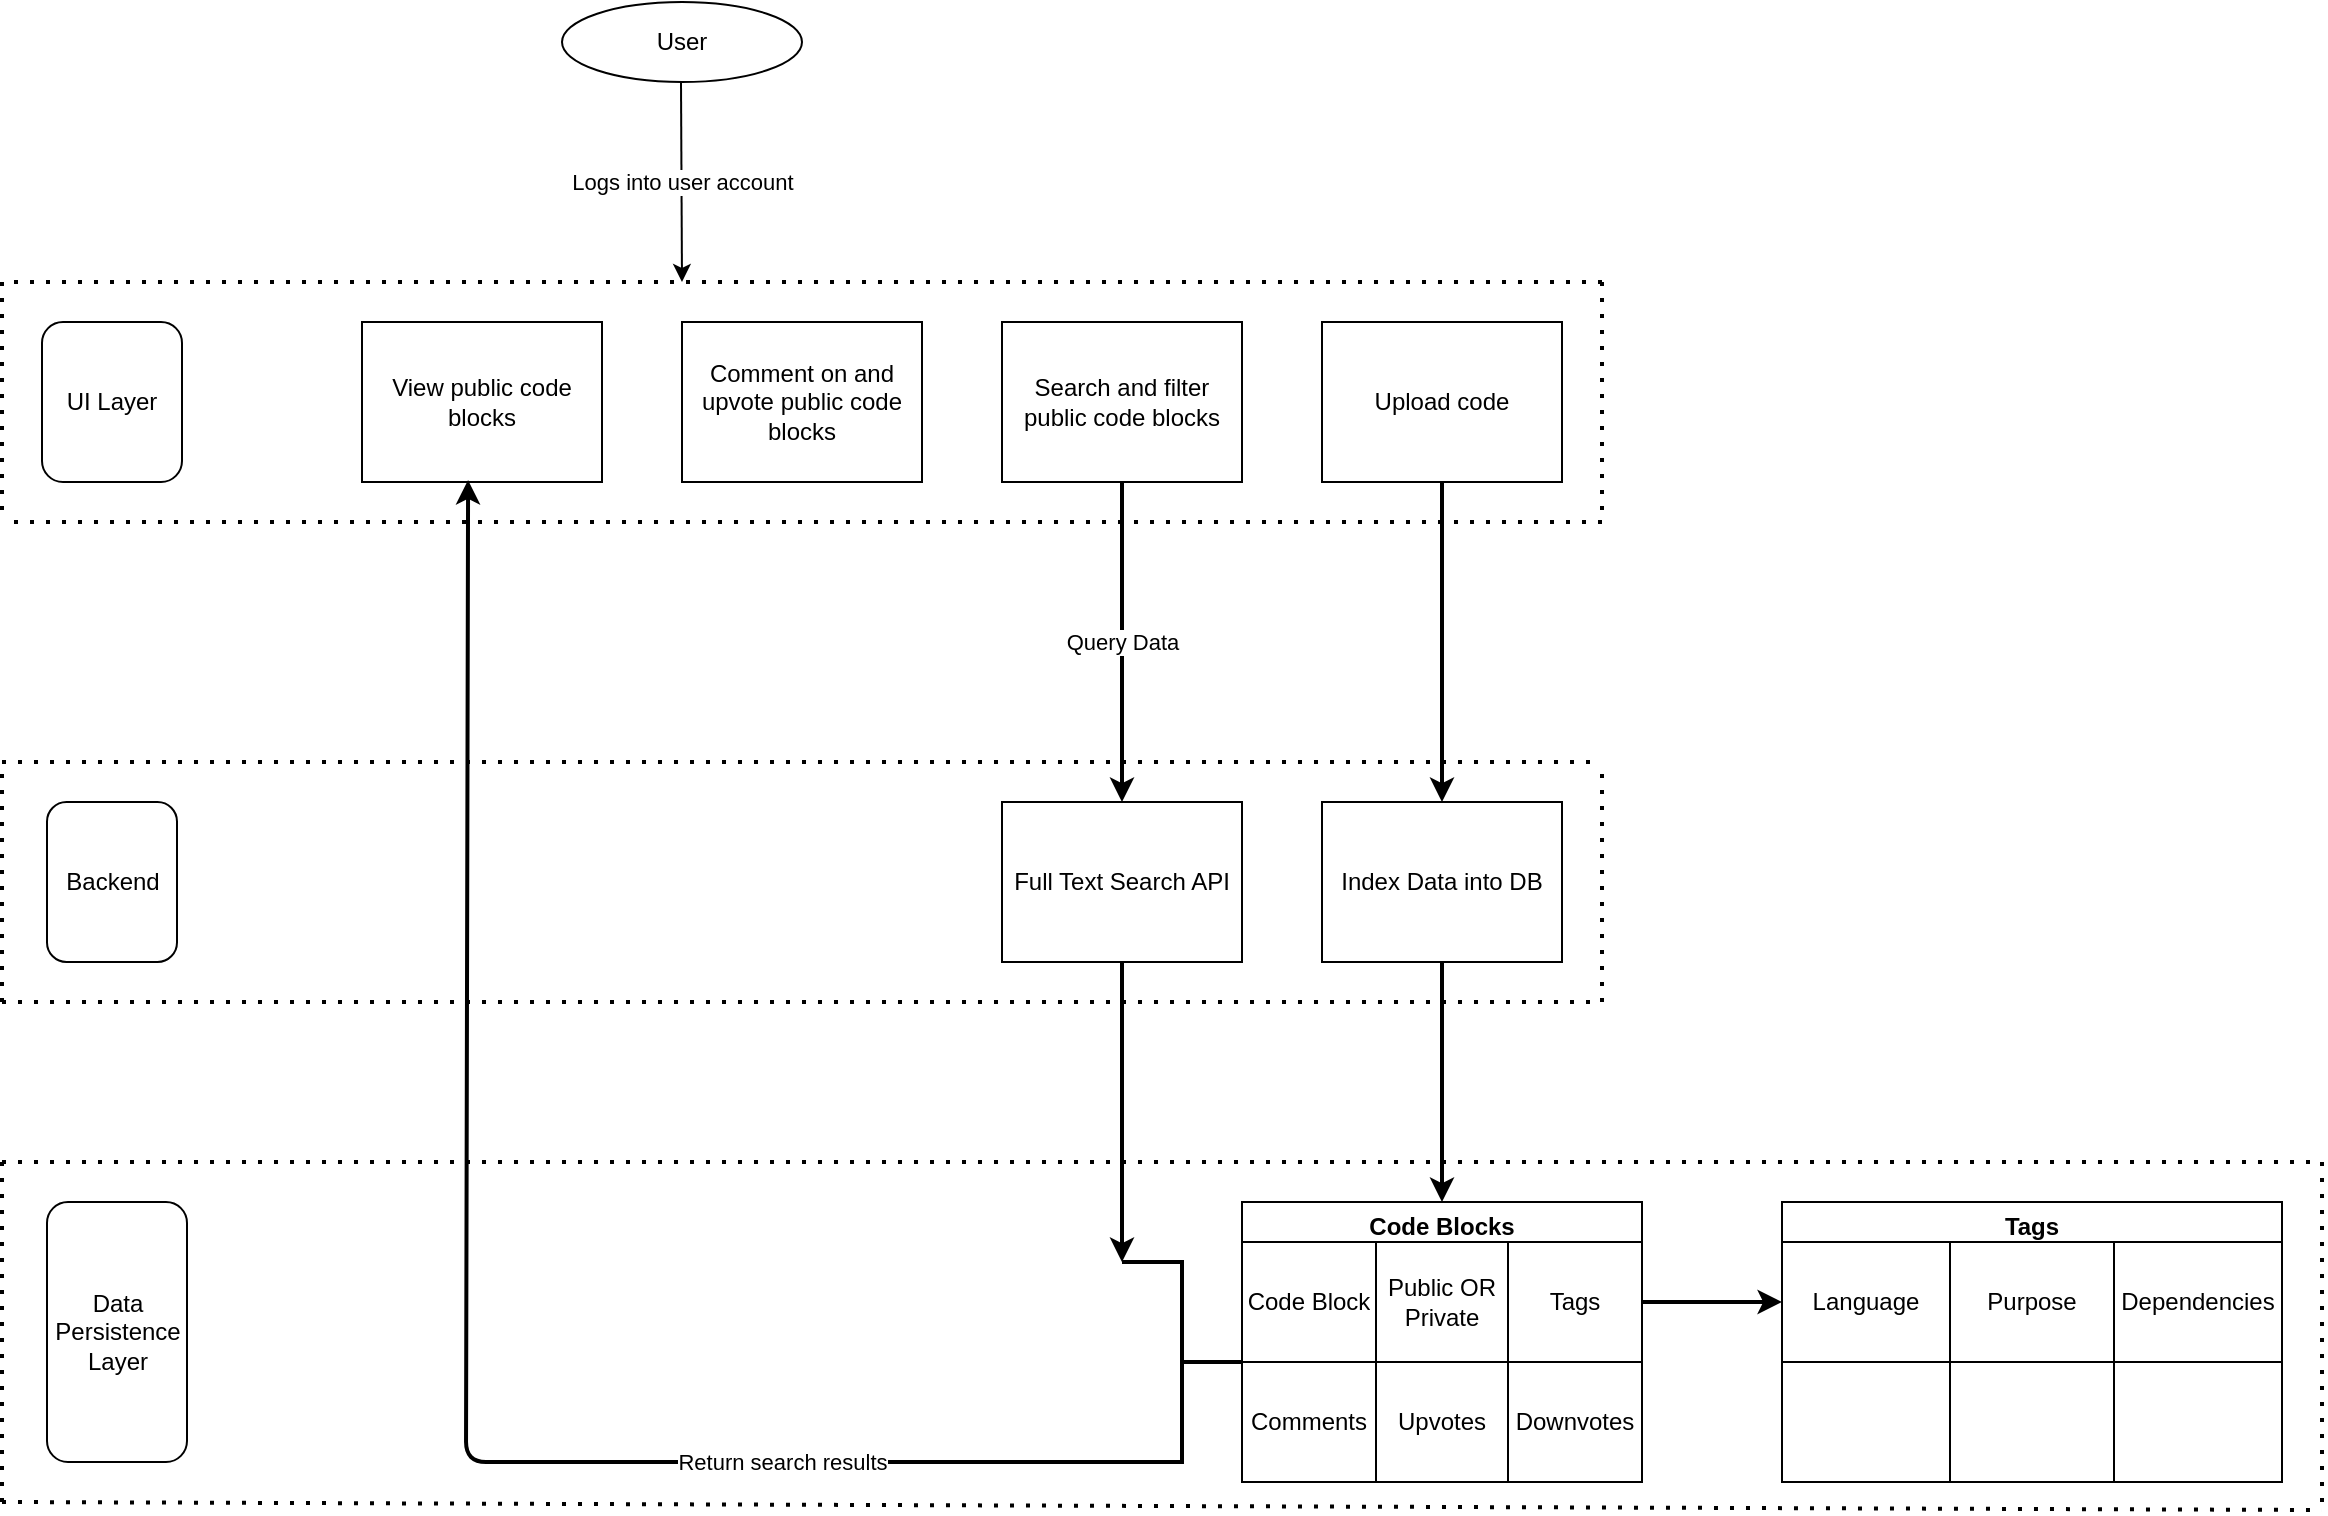 <mxfile version="15.2.9" type="device"><diagram id="kMXpDn8NvpV96DjfxeuR" name="Page-1"><mxGraphModel dx="1375" dy="748" grid="1" gridSize="10" guides="1" tooltips="1" connect="1" arrows="1" fold="1" page="1" pageScale="1" pageWidth="850" pageHeight="1100" math="0" shadow="0"><root><mxCell id="0"/><mxCell id="1" parent="0"/><mxCell id="DK5l4yM7UIr0SHrx9vmO-4" value="" style="endArrow=classic;html=1;exitX=0.5;exitY=1;exitDx=0;exitDy=0;" edge="1" parent="1"><mxGeometry relative="1" as="geometry"><mxPoint x="359.5" y="80" as="sourcePoint"/><mxPoint x="360" y="180" as="targetPoint"/><Array as="points"/></mxGeometry></mxCell><mxCell id="DK5l4yM7UIr0SHrx9vmO-5" value="Logs into user account" style="edgeLabel;resizable=0;html=1;align=center;verticalAlign=middle;rotation=0;" connectable="0" vertex="1" parent="DK5l4yM7UIr0SHrx9vmO-4"><mxGeometry relative="1" as="geometry"><mxPoint as="offset"/></mxGeometry></mxCell><mxCell id="DK5l4yM7UIr0SHrx9vmO-6" value="View public code blocks" style="rounded=0;whiteSpace=wrap;html=1;" vertex="1" parent="1"><mxGeometry x="200" y="200" width="120" height="80" as="geometry"/></mxCell><mxCell id="DK5l4yM7UIr0SHrx9vmO-7" value="Comment on and upvote public code blocks" style="rounded=0;whiteSpace=wrap;html=1;" vertex="1" parent="1"><mxGeometry x="360" y="200" width="120" height="80" as="geometry"/></mxCell><mxCell id="DK5l4yM7UIr0SHrx9vmO-8" value="Search and filter public code blocks" style="rounded=0;whiteSpace=wrap;html=1;" vertex="1" parent="1"><mxGeometry x="520" y="200" width="120" height="80" as="geometry"/></mxCell><mxCell id="DK5l4yM7UIr0SHrx9vmO-24" style="edgeStyle=orthogonalEdgeStyle;rounded=0;orthogonalLoop=1;jettySize=auto;html=1;exitX=0.5;exitY=1;exitDx=0;exitDy=0;strokeWidth=2;" edge="1" parent="1" source="DK5l4yM7UIr0SHrx9vmO-9"><mxGeometry relative="1" as="geometry"><mxPoint x="740" y="440" as="targetPoint"/></mxGeometry></mxCell><mxCell id="DK5l4yM7UIr0SHrx9vmO-9" value="Upload code" style="rounded=0;whiteSpace=wrap;html=1;" vertex="1" parent="1"><mxGeometry x="680" y="200" width="120" height="80" as="geometry"/></mxCell><mxCell id="DK5l4yM7UIr0SHrx9vmO-12" value="User" style="ellipse;whiteSpace=wrap;html=1;" vertex="1" parent="1"><mxGeometry x="300" y="40" width="120" height="40" as="geometry"/></mxCell><mxCell id="DK5l4yM7UIr0SHrx9vmO-13" value="UI Layer" style="rounded=1;whiteSpace=wrap;html=1;direction=south;" vertex="1" parent="1"><mxGeometry x="40" y="200" width="70" height="80" as="geometry"/></mxCell><mxCell id="DK5l4yM7UIr0SHrx9vmO-15" value="" style="endArrow=none;dashed=1;html=1;dashPattern=1 3;strokeWidth=2;" edge="1" parent="1"><mxGeometry width="50" height="50" relative="1" as="geometry"><mxPoint x="820" y="300" as="sourcePoint"/><mxPoint x="20" y="300" as="targetPoint"/></mxGeometry></mxCell><mxCell id="DK5l4yM7UIr0SHrx9vmO-16" value="" style="endArrow=none;dashed=1;html=1;dashPattern=1 3;strokeWidth=2;" edge="1" parent="1"><mxGeometry width="50" height="50" relative="1" as="geometry"><mxPoint x="820" y="180" as="sourcePoint"/><mxPoint x="820" y="300" as="targetPoint"/></mxGeometry></mxCell><mxCell id="DK5l4yM7UIr0SHrx9vmO-17" value="" style="endArrow=none;dashed=1;html=1;dashPattern=1 3;strokeWidth=2;" edge="1" parent="1"><mxGeometry width="50" height="50" relative="1" as="geometry"><mxPoint x="20" y="180" as="sourcePoint"/><mxPoint x="20" y="300" as="targetPoint"/></mxGeometry></mxCell><mxCell id="DK5l4yM7UIr0SHrx9vmO-18" value="" style="endArrow=none;dashed=1;html=1;dashPattern=1 3;strokeWidth=2;" edge="1" parent="1"><mxGeometry width="50" height="50" relative="1" as="geometry"><mxPoint x="820" y="180" as="sourcePoint"/><mxPoint x="20" y="180" as="targetPoint"/></mxGeometry></mxCell><mxCell id="DK5l4yM7UIr0SHrx9vmO-23" value="Code Blocks" style="swimlane;" vertex="1" parent="1"><mxGeometry x="640" y="640" width="200" height="140" as="geometry"/></mxCell><mxCell id="DK5l4yM7UIr0SHrx9vmO-51" value="" style="shape=table;html=1;whiteSpace=wrap;startSize=0;container=1;collapsible=0;childLayout=tableLayout;" vertex="1" parent="DK5l4yM7UIr0SHrx9vmO-23"><mxGeometry y="20" width="200" height="120" as="geometry"/></mxCell><mxCell id="DK5l4yM7UIr0SHrx9vmO-52" value="" style="shape=partialRectangle;html=1;whiteSpace=wrap;collapsible=0;dropTarget=0;pointerEvents=0;fillColor=none;top=0;left=0;bottom=0;right=0;points=[[0,0.5],[1,0.5]];portConstraint=eastwest;" vertex="1" parent="DK5l4yM7UIr0SHrx9vmO-51"><mxGeometry width="200" height="60" as="geometry"/></mxCell><mxCell id="DK5l4yM7UIr0SHrx9vmO-53" value="Code Block" style="shape=partialRectangle;html=1;whiteSpace=wrap;connectable=0;fillColor=none;top=0;left=0;bottom=0;right=0;overflow=hidden;pointerEvents=1;" vertex="1" parent="DK5l4yM7UIr0SHrx9vmO-52"><mxGeometry width="67" height="60" as="geometry"><mxRectangle width="67" height="60" as="alternateBounds"/></mxGeometry></mxCell><mxCell id="DK5l4yM7UIr0SHrx9vmO-54" value="Public OR Private" style="shape=partialRectangle;html=1;whiteSpace=wrap;connectable=0;fillColor=none;top=0;left=0;bottom=0;right=0;overflow=hidden;pointerEvents=1;" vertex="1" parent="DK5l4yM7UIr0SHrx9vmO-52"><mxGeometry x="67" width="66" height="60" as="geometry"><mxRectangle width="66" height="60" as="alternateBounds"/></mxGeometry></mxCell><mxCell id="DK5l4yM7UIr0SHrx9vmO-55" value="Tags" style="shape=partialRectangle;html=1;whiteSpace=wrap;connectable=0;fillColor=none;top=0;left=0;bottom=0;right=0;overflow=hidden;pointerEvents=1;" vertex="1" parent="DK5l4yM7UIr0SHrx9vmO-52"><mxGeometry x="133" width="67" height="60" as="geometry"><mxRectangle width="67" height="60" as="alternateBounds"/></mxGeometry></mxCell><mxCell id="DK5l4yM7UIr0SHrx9vmO-56" value="" style="shape=partialRectangle;html=1;whiteSpace=wrap;collapsible=0;dropTarget=0;pointerEvents=0;fillColor=none;top=0;left=0;bottom=0;right=0;points=[[0,0.5],[1,0.5]];portConstraint=eastwest;" vertex="1" parent="DK5l4yM7UIr0SHrx9vmO-51"><mxGeometry y="60" width="200" height="60" as="geometry"/></mxCell><mxCell id="DK5l4yM7UIr0SHrx9vmO-57" value="Comments" style="shape=partialRectangle;html=1;whiteSpace=wrap;connectable=0;fillColor=none;top=0;left=0;bottom=0;right=0;overflow=hidden;pointerEvents=1;" vertex="1" parent="DK5l4yM7UIr0SHrx9vmO-56"><mxGeometry width="67" height="60" as="geometry"><mxRectangle width="67" height="60" as="alternateBounds"/></mxGeometry></mxCell><mxCell id="DK5l4yM7UIr0SHrx9vmO-58" value="Upvotes" style="shape=partialRectangle;html=1;whiteSpace=wrap;connectable=0;fillColor=none;top=0;left=0;bottom=0;right=0;overflow=hidden;pointerEvents=1;" vertex="1" parent="DK5l4yM7UIr0SHrx9vmO-56"><mxGeometry x="67" width="66" height="60" as="geometry"><mxRectangle width="66" height="60" as="alternateBounds"/></mxGeometry></mxCell><mxCell id="DK5l4yM7UIr0SHrx9vmO-59" value="Downvotes" style="shape=partialRectangle;html=1;whiteSpace=wrap;connectable=0;fillColor=none;top=0;left=0;bottom=0;right=0;overflow=hidden;pointerEvents=1;" vertex="1" parent="DK5l4yM7UIr0SHrx9vmO-56"><mxGeometry x="133" width="67" height="60" as="geometry"><mxRectangle width="67" height="60" as="alternateBounds"/></mxGeometry></mxCell><mxCell id="DK5l4yM7UIr0SHrx9vmO-77" style="edgeStyle=orthogonalEdgeStyle;rounded=0;orthogonalLoop=1;jettySize=auto;html=1;exitX=1;exitY=0.5;exitDx=0;exitDy=0;entryX=0;entryY=0.5;entryDx=0;entryDy=0;strokeWidth=2;" edge="1" parent="1" source="DK5l4yM7UIr0SHrx9vmO-52" target="DK5l4yM7UIr0SHrx9vmO-94"><mxGeometry relative="1" as="geometry"><mxPoint x="890" y="450" as="targetPoint"/></mxGeometry></mxCell><mxCell id="DK5l4yM7UIr0SHrx9vmO-92" value="Tags" style="swimlane;" vertex="1" parent="1"><mxGeometry x="910" y="640" width="250" height="140" as="geometry"/></mxCell><mxCell id="DK5l4yM7UIr0SHrx9vmO-93" value="" style="shape=table;html=1;whiteSpace=wrap;startSize=0;container=1;collapsible=0;childLayout=tableLayout;" vertex="1" parent="DK5l4yM7UIr0SHrx9vmO-92"><mxGeometry y="20" width="250" height="120" as="geometry"/></mxCell><mxCell id="DK5l4yM7UIr0SHrx9vmO-94" value="" style="shape=partialRectangle;html=1;whiteSpace=wrap;collapsible=0;dropTarget=0;pointerEvents=0;fillColor=none;top=0;left=0;bottom=0;right=0;points=[[0,0.5],[1,0.5]];portConstraint=eastwest;" vertex="1" parent="DK5l4yM7UIr0SHrx9vmO-93"><mxGeometry width="250" height="60" as="geometry"/></mxCell><mxCell id="DK5l4yM7UIr0SHrx9vmO-95" value="Language" style="shape=partialRectangle;html=1;whiteSpace=wrap;connectable=0;fillColor=none;top=0;left=0;bottom=0;right=0;overflow=hidden;pointerEvents=1;" vertex="1" parent="DK5l4yM7UIr0SHrx9vmO-94"><mxGeometry width="84" height="60" as="geometry"><mxRectangle width="84" height="60" as="alternateBounds"/></mxGeometry></mxCell><mxCell id="DK5l4yM7UIr0SHrx9vmO-96" value="Purpose" style="shape=partialRectangle;html=1;whiteSpace=wrap;connectable=0;fillColor=none;top=0;left=0;bottom=0;right=0;overflow=hidden;pointerEvents=1;" vertex="1" parent="DK5l4yM7UIr0SHrx9vmO-94"><mxGeometry x="84" width="82" height="60" as="geometry"><mxRectangle width="82" height="60" as="alternateBounds"/></mxGeometry></mxCell><mxCell id="DK5l4yM7UIr0SHrx9vmO-97" value="Dependencies" style="shape=partialRectangle;html=1;whiteSpace=wrap;connectable=0;fillColor=none;top=0;left=0;bottom=0;right=0;overflow=hidden;pointerEvents=1;" vertex="1" parent="DK5l4yM7UIr0SHrx9vmO-94"><mxGeometry x="166" width="84" height="60" as="geometry"><mxRectangle width="84" height="60" as="alternateBounds"/></mxGeometry></mxCell><mxCell id="DK5l4yM7UIr0SHrx9vmO-98" value="" style="shape=partialRectangle;html=1;whiteSpace=wrap;collapsible=0;dropTarget=0;pointerEvents=0;fillColor=none;top=0;left=0;bottom=0;right=0;points=[[0,0.5],[1,0.5]];portConstraint=eastwest;" vertex="1" parent="DK5l4yM7UIr0SHrx9vmO-93"><mxGeometry y="60" width="250" height="60" as="geometry"/></mxCell><mxCell id="DK5l4yM7UIr0SHrx9vmO-99" value="" style="shape=partialRectangle;html=1;whiteSpace=wrap;connectable=0;fillColor=none;top=0;left=0;bottom=0;right=0;overflow=hidden;pointerEvents=1;" vertex="1" parent="DK5l4yM7UIr0SHrx9vmO-98"><mxGeometry width="84" height="60" as="geometry"><mxRectangle width="84" height="60" as="alternateBounds"/></mxGeometry></mxCell><mxCell id="DK5l4yM7UIr0SHrx9vmO-100" value="" style="shape=partialRectangle;html=1;whiteSpace=wrap;connectable=0;fillColor=none;top=0;left=0;bottom=0;right=0;overflow=hidden;pointerEvents=1;" vertex="1" parent="DK5l4yM7UIr0SHrx9vmO-98"><mxGeometry x="84" width="82" height="60" as="geometry"><mxRectangle width="82" height="60" as="alternateBounds"/></mxGeometry></mxCell><mxCell id="DK5l4yM7UIr0SHrx9vmO-101" value="" style="shape=partialRectangle;html=1;whiteSpace=wrap;connectable=0;fillColor=none;top=0;left=0;bottom=0;right=0;overflow=hidden;pointerEvents=1;" vertex="1" parent="DK5l4yM7UIr0SHrx9vmO-98"><mxGeometry x="166" width="84" height="60" as="geometry"><mxRectangle width="84" height="60" as="alternateBounds"/></mxGeometry></mxCell><mxCell id="DK5l4yM7UIr0SHrx9vmO-103" value="Query Data" style="endArrow=classic;html=1;exitX=0.5;exitY=1;exitDx=0;exitDy=0;strokeWidth=2;entryX=0.5;entryY=0;entryDx=0;entryDy=0;" edge="1" parent="1" source="DK5l4yM7UIr0SHrx9vmO-8" target="DK5l4yM7UIr0SHrx9vmO-113"><mxGeometry relative="1" as="geometry"><mxPoint x="380" y="520" as="sourcePoint"/><mxPoint x="580" y="410" as="targetPoint"/><Array as="points"/></mxGeometry></mxCell><mxCell id="DK5l4yM7UIr0SHrx9vmO-106" value="" style="endArrow=classic;html=1;exitX=1;exitY=0;exitDx=0;exitDy=0;exitPerimeter=0;strokeWidth=2;entryX=0.442;entryY=0.988;entryDx=0;entryDy=0;entryPerimeter=0;" edge="1" parent="1" source="DK5l4yM7UIr0SHrx9vmO-108" target="DK5l4yM7UIr0SHrx9vmO-6"><mxGeometry relative="1" as="geometry"><mxPoint x="410" y="730" as="sourcePoint"/><mxPoint x="251.96" y="520" as="targetPoint"/><Array as="points"><mxPoint x="252" y="770"/></Array></mxGeometry></mxCell><mxCell id="DK5l4yM7UIr0SHrx9vmO-107" value="Return search results" style="edgeLabel;resizable=0;html=1;align=center;verticalAlign=middle;" connectable="0" vertex="1" parent="DK5l4yM7UIr0SHrx9vmO-106"><mxGeometry relative="1" as="geometry"><mxPoint x="158" y="81" as="offset"/></mxGeometry></mxCell><mxCell id="DK5l4yM7UIr0SHrx9vmO-108" value="" style="strokeWidth=2;html=1;shape=mxgraph.flowchart.annotation_2;align=left;labelPosition=right;pointerEvents=1;direction=west;" vertex="1" parent="1"><mxGeometry x="580" y="670" width="60" height="100" as="geometry"/></mxCell><mxCell id="DK5l4yM7UIr0SHrx9vmO-109" value="Data Persistence Layer" style="rounded=1;whiteSpace=wrap;html=1;direction=south;" vertex="1" parent="1"><mxGeometry x="42.5" y="640" width="70" height="130" as="geometry"/></mxCell><mxCell id="DK5l4yM7UIr0SHrx9vmO-111" value="Backend" style="rounded=1;whiteSpace=wrap;html=1;direction=south;" vertex="1" parent="1"><mxGeometry x="42.5" y="440" width="65" height="80" as="geometry"/></mxCell><mxCell id="DK5l4yM7UIr0SHrx9vmO-115" style="edgeStyle=orthogonalEdgeStyle;rounded=0;orthogonalLoop=1;jettySize=auto;html=1;exitX=0.5;exitY=1;exitDx=0;exitDy=0;entryX=1;entryY=1;entryDx=0;entryDy=0;entryPerimeter=0;strokeWidth=2;" edge="1" parent="1" source="DK5l4yM7UIr0SHrx9vmO-113" target="DK5l4yM7UIr0SHrx9vmO-108"><mxGeometry relative="1" as="geometry"/></mxCell><mxCell id="DK5l4yM7UIr0SHrx9vmO-113" value="Full Text Search API" style="rounded=0;whiteSpace=wrap;html=1;" vertex="1" parent="1"><mxGeometry x="520" y="440" width="120" height="80" as="geometry"/></mxCell><mxCell id="DK5l4yM7UIr0SHrx9vmO-120" value="" style="endArrow=none;dashed=1;html=1;dashPattern=1 3;strokeWidth=2;" edge="1" parent="1"><mxGeometry width="50" height="50" relative="1" as="geometry"><mxPoint x="20" y="540" as="sourcePoint"/><mxPoint x="820" y="540" as="targetPoint"/></mxGeometry></mxCell><mxCell id="DK5l4yM7UIr0SHrx9vmO-121" value="" style="endArrow=none;dashed=1;html=1;dashPattern=1 3;strokeWidth=2;" edge="1" parent="1"><mxGeometry width="50" height="50" relative="1" as="geometry"><mxPoint x="20" y="540" as="sourcePoint"/><mxPoint x="20" y="420" as="targetPoint"/></mxGeometry></mxCell><mxCell id="DK5l4yM7UIr0SHrx9vmO-122" value="" style="endArrow=none;dashed=1;html=1;dashPattern=1 3;strokeWidth=2;" edge="1" parent="1"><mxGeometry width="50" height="50" relative="1" as="geometry"><mxPoint x="820" y="540" as="sourcePoint"/><mxPoint x="820" y="420" as="targetPoint"/></mxGeometry></mxCell><mxCell id="DK5l4yM7UIr0SHrx9vmO-123" value="" style="endArrow=none;dashed=1;html=1;dashPattern=1 3;strokeWidth=2;" edge="1" parent="1"><mxGeometry width="50" height="50" relative="1" as="geometry"><mxPoint x="20" y="420" as="sourcePoint"/><mxPoint x="820" y="420" as="targetPoint"/></mxGeometry></mxCell><mxCell id="DK5l4yM7UIr0SHrx9vmO-126" style="edgeStyle=orthogonalEdgeStyle;rounded=0;orthogonalLoop=1;jettySize=auto;html=1;entryX=0.5;entryY=0;entryDx=0;entryDy=0;strokeWidth=2;" edge="1" parent="1" source="DK5l4yM7UIr0SHrx9vmO-125" target="DK5l4yM7UIr0SHrx9vmO-23"><mxGeometry relative="1" as="geometry"/></mxCell><mxCell id="DK5l4yM7UIr0SHrx9vmO-125" value="Index Data into DB" style="rounded=0;whiteSpace=wrap;html=1;" vertex="1" parent="1"><mxGeometry x="680" y="440" width="120" height="80" as="geometry"/></mxCell><mxCell id="DK5l4yM7UIr0SHrx9vmO-127" value="" style="endArrow=none;dashed=1;html=1;dashPattern=1 3;strokeWidth=2;" edge="1" parent="1"><mxGeometry width="50" height="50" relative="1" as="geometry"><mxPoint x="20" y="790" as="sourcePoint"/><mxPoint x="20" y="620" as="targetPoint"/></mxGeometry></mxCell><mxCell id="DK5l4yM7UIr0SHrx9vmO-128" value="" style="endArrow=none;dashed=1;html=1;dashPattern=1 3;strokeWidth=2;" edge="1" parent="1"><mxGeometry width="50" height="50" relative="1" as="geometry"><mxPoint x="20" y="790" as="sourcePoint"/><mxPoint x="1180" y="794" as="targetPoint"/></mxGeometry></mxCell><mxCell id="DK5l4yM7UIr0SHrx9vmO-129" value="" style="endArrow=none;dashed=1;html=1;dashPattern=1 3;strokeWidth=2;" edge="1" parent="1"><mxGeometry width="50" height="50" relative="1" as="geometry"><mxPoint x="1180" y="790" as="sourcePoint"/><mxPoint x="1180" y="620" as="targetPoint"/></mxGeometry></mxCell><mxCell id="DK5l4yM7UIr0SHrx9vmO-130" value="" style="endArrow=none;dashed=1;html=1;dashPattern=1 3;strokeWidth=2;" edge="1" parent="1"><mxGeometry width="50" height="50" relative="1" as="geometry"><mxPoint x="20" y="620" as="sourcePoint"/><mxPoint x="1180" y="620" as="targetPoint"/></mxGeometry></mxCell></root></mxGraphModel></diagram></mxfile>
